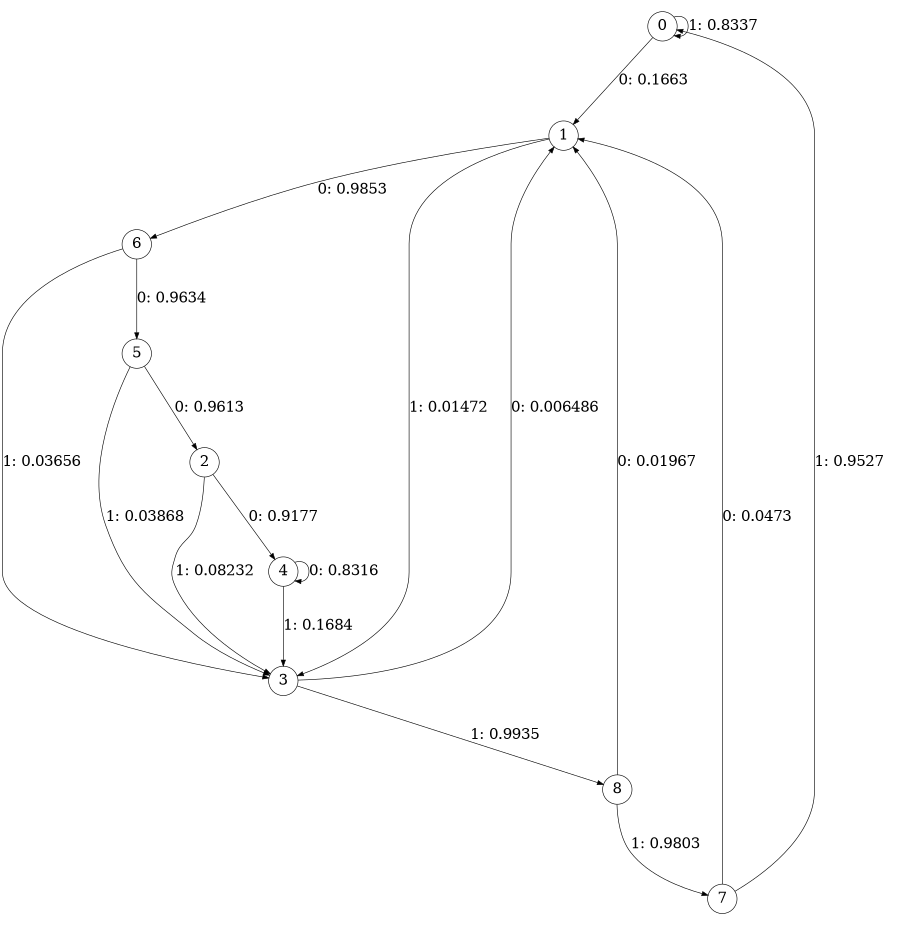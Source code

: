 digraph "ch2_random_short_L10" {
size = "6,8.5";
ratio = "fill";
node [shape = circle];
node [fontsize = 24];
edge [fontsize = 24];
0 -> 1 [label = "0: 0.1663   "];
0 -> 0 [label = "1: 0.8337   "];
1 -> 6 [label = "0: 0.9853   "];
1 -> 3 [label = "1: 0.01472  "];
2 -> 4 [label = "0: 0.9177   "];
2 -> 3 [label = "1: 0.08232  "];
3 -> 1 [label = "0: 0.006486  "];
3 -> 8 [label = "1: 0.9935   "];
4 -> 4 [label = "0: 0.8316   "];
4 -> 3 [label = "1: 0.1684   "];
5 -> 2 [label = "0: 0.9613   "];
5 -> 3 [label = "1: 0.03868  "];
6 -> 5 [label = "0: 0.9634   "];
6 -> 3 [label = "1: 0.03656  "];
7 -> 1 [label = "0: 0.0473   "];
7 -> 0 [label = "1: 0.9527   "];
8 -> 1 [label = "0: 0.01967  "];
8 -> 7 [label = "1: 0.9803   "];
}